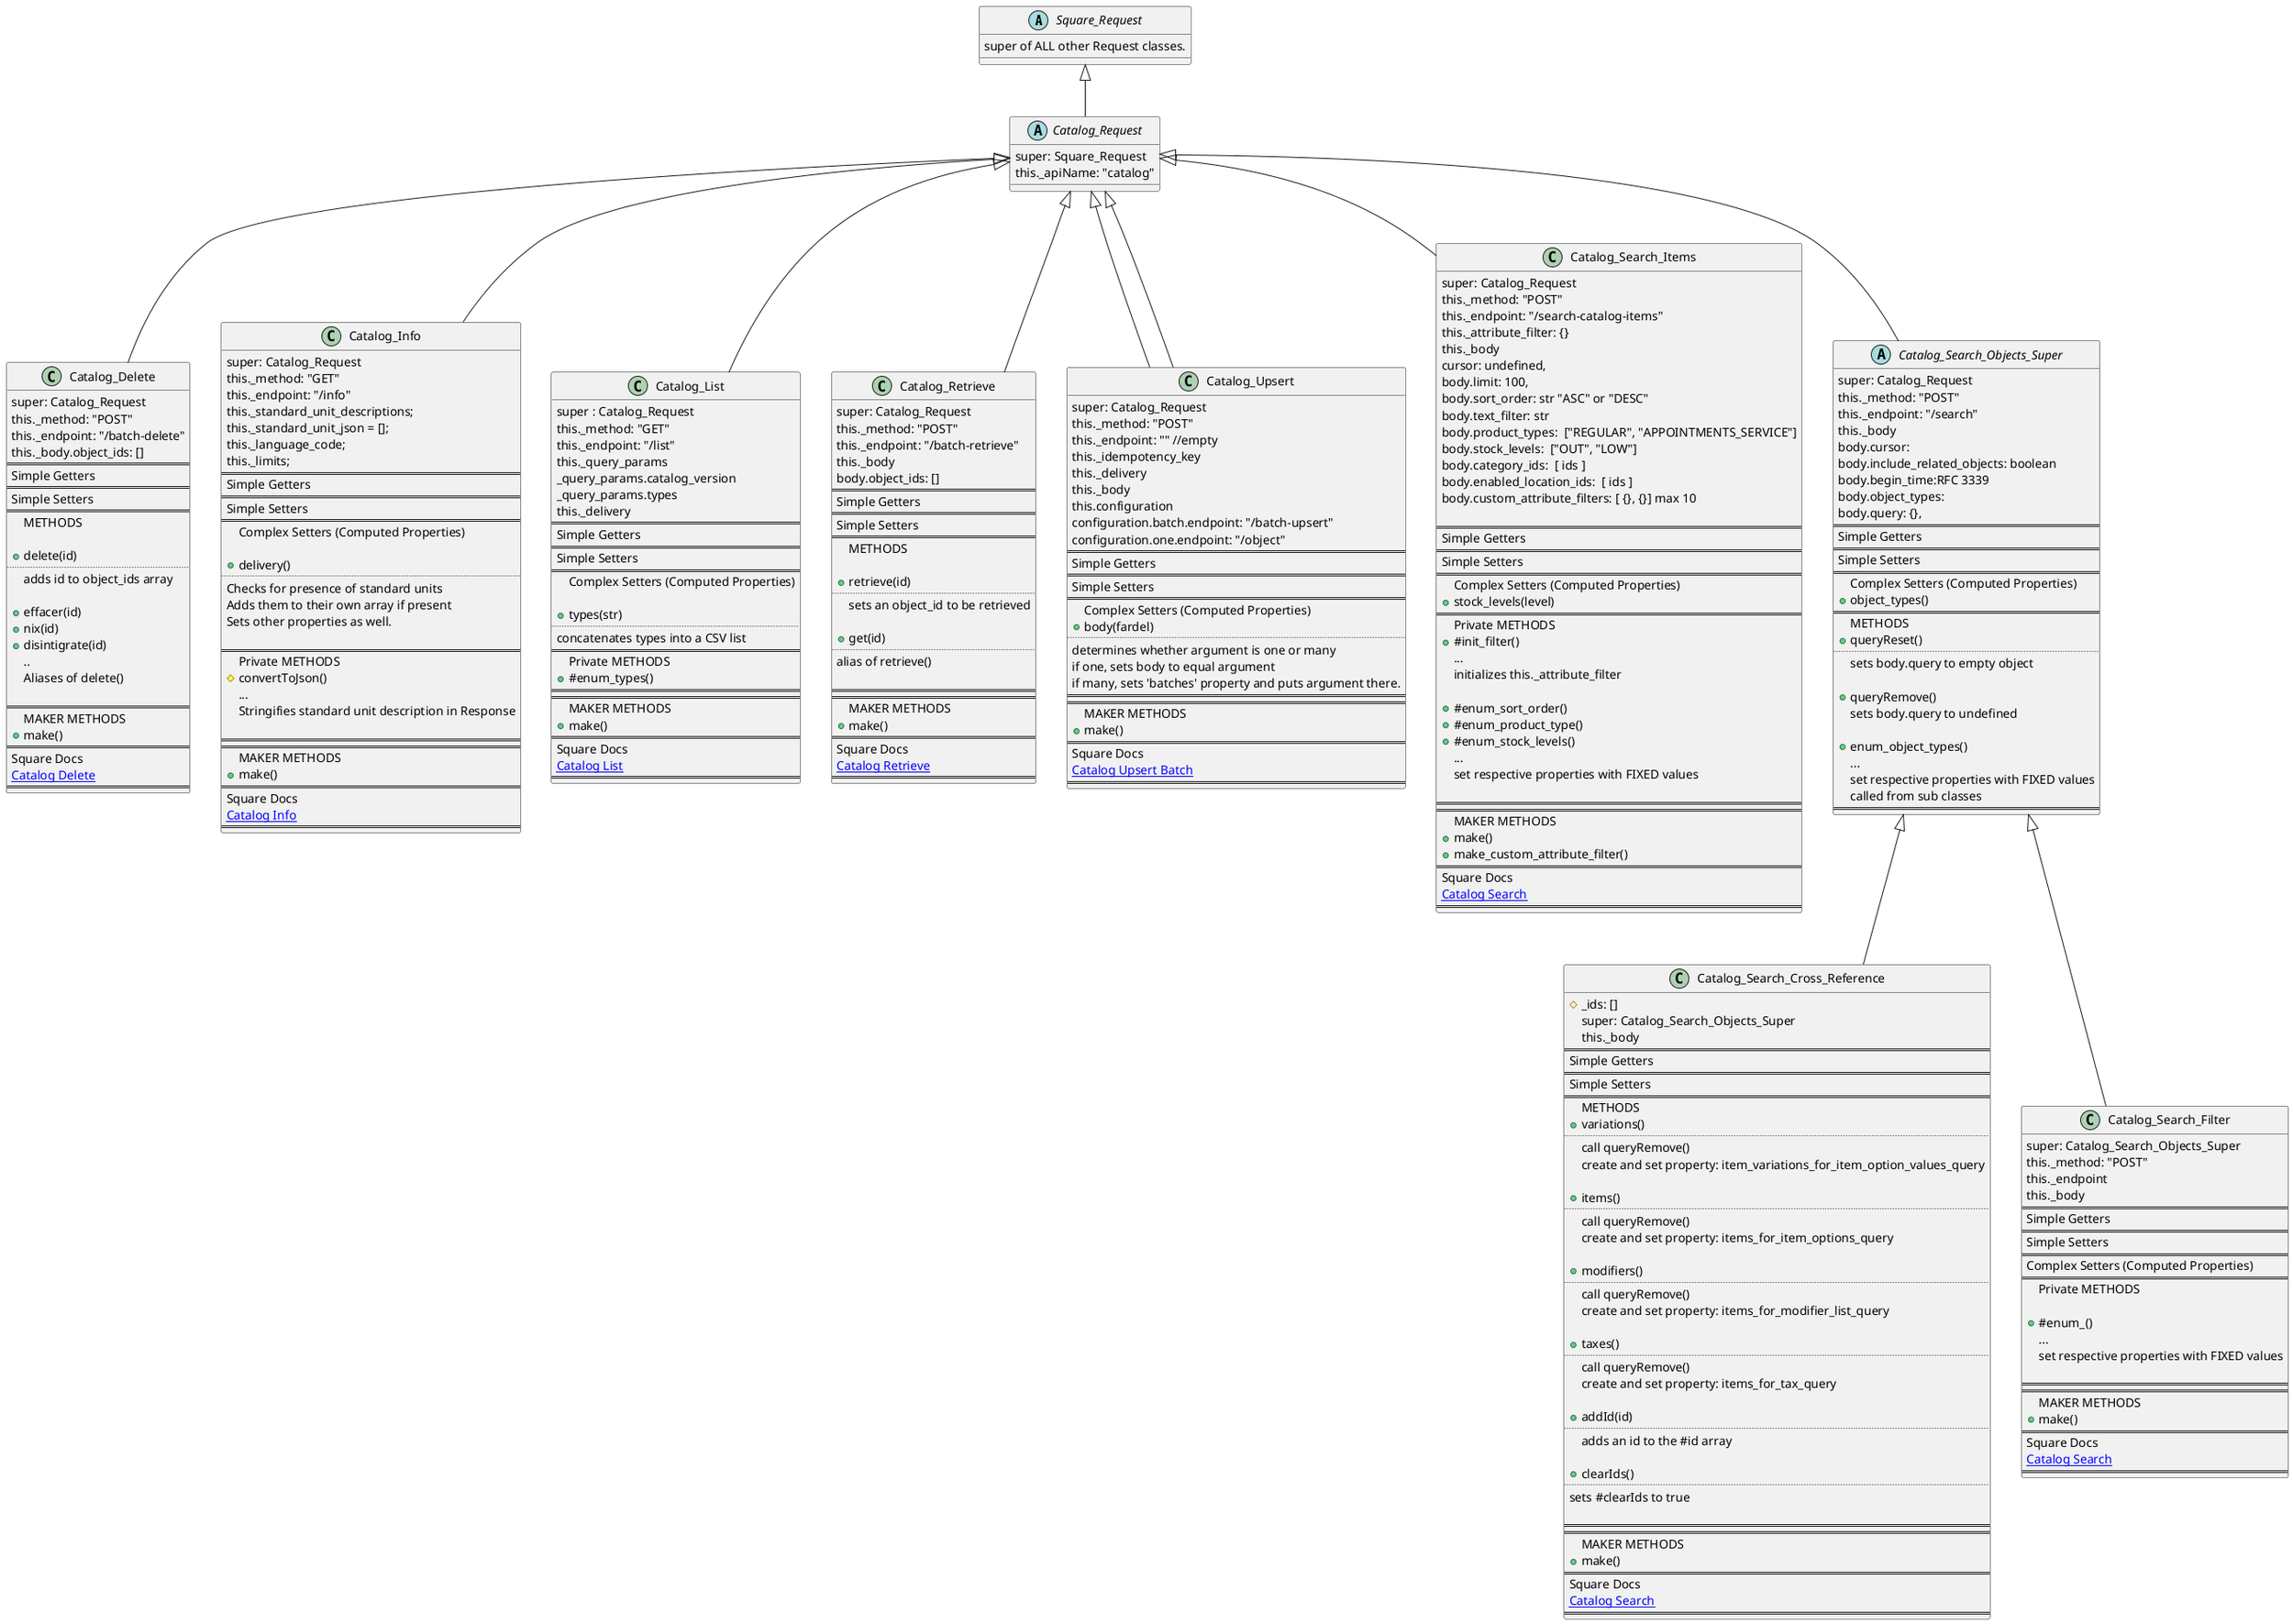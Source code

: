 @startuml
'https://plantuml.com/sequence-diagram
Square_Request <|-- Catalog_Request
Catalog_Request <|-- Catalog_Delete
Catalog_Request <|-- Catalog_Info
Catalog_Request <|-- Catalog_List
Catalog_Request <|-- Catalog_Retrieve
Catalog_Request <|-- Catalog_Upsert
Catalog_Request <|-- Catalog_Search_Items
Catalog_Request <|-- Catalog_Upsert
Catalog_Request <|-- Catalog_Search_Objects_Super
Catalog_Search_Objects_Super <|-- Catalog_Search_Cross_Reference
Catalog_Search_Objects_Super <|-- Catalog_Search_Filter

abstract class Square_Request{
super of ALL other Request classes.
}

abstract class Catalog_Request {
super: Square_Request
this._apiName: "catalog"
}

class Catalog_Delete {
super: Catalog_Request
this._method: "POST"
this._endpoint: "/batch-delete"
this._body.object_ids: []
==
Simple Getters
==
Simple Setters
==
METHODS

+delete(id)
..
adds id to object_ids array

+effacer(id)
+nix(id)
+disintigrate(id)
 ..
 Aliases of delete()

==
MAKER METHODS
+ make()
==
Square Docs
[[https://developer.squareup.com/reference/square/catalog-api/batch-delete-catalog-objects Catalog Delete]]
==
}

class Catalog_Info {
super: Catalog_Request
this._method: "GET"
this._endpoint: "/info"
this._standard_unit_descriptions;
this._standard_unit_json = [];
this._language_code;
this._limits;
==
Simple Getters
==
Simple Setters
==
Complex Setters (Computed Properties)

+ delivery()
..
Checks for presence of standard units
Adds them to their own array if present
Sets other properties as well.

==
Private METHODS
#convertToJson()
...
Stringifies standard unit description in Response

==
==
MAKER METHODS
+ make()
==
Square Docs
[[https://developer.squareup.com/reference/square/catalog-api/catalog-info Catalog Info]]
==
}


class Catalog_List {
super : Catalog_Request
this._method: "GET"
this._endpoint: "/list"
this._query_params
_query_params.catalog_version
_query_params.types
this._delivery
==
Simple Getters
==
Simple Setters
==
Complex Setters (Computed Properties)

+types(str)
..
concatenates types into a CSV list
==
Private METHODS
+#enum_types()
==
==
MAKER METHODS
+ make()
==
Square Docs
[[https://developer.squareup.com/reference/square/catalog-api/list-catalog Catalog List]]
==
}

class Catalog_Retrieve {
super: Catalog_Request
this._method: "POST"
this._endpoint: "/batch-retrieve"
this._body
body.object_ids: []
==
Simple Getters
==
Simple Setters
==
METHODS

+retrieve(id)
..
sets an object_id to be retrieved

+get(id)
..
alias of retrieve()

==
==
MAKER METHODS
+ make()
==
Square Docs
[[https://developer.squareup.com/reference/square/catalog-api/batch-retrieve-catalog-objects Catalog Retrieve]]
==
}

class Catalog_Search_Items{
super: Catalog_Request
this._method: "POST"
this._endpoint: "/search-catalog-items"
this._attribute_filter: {}
this._body
cursor: undefined,
body.limit: 100,
body.sort_order: str "ASC" or "DESC"
body.text_filter: str
body.product_types:  ["REGULAR", "APPOINTMENTS_SERVICE"]
body.stock_levels:  ["OUT", "LOW"]
body.category_ids:  [ ids ]
body.enabled_location_ids:  [ ids ]
body.custom_attribute_filters: [ {}, {}] max 10

==
Simple Getters
==
Simple Setters
==
Complex Setters (Computed Properties)
+ stock_levels(level)
==
Private METHODS
+#init_filter()
...
initializes this._attribute_filter

+#enum_sort_order()
+#enum_product_type()
+#enum_stock_levels()
...
set respective properties with FIXED values

==
==
MAKER METHODS
+ make()
+ make_custom_attribute_filter()
==
Square Docs
[[https://developer.squareup.com/reference/square/catalog-api/search-catalog-objects Catalog Search]]
==
}



class Catalog_Upsert {
super: Catalog_Request
this._method: "POST"
this._endpoint: "" //empty
this._idempotency_key
this._delivery
this._body
this.configuration
configuration.batch.endpoint: "/batch-upsert"
configuration.one.endpoint: "/object"
==
Simple Getters
==
Simple Setters
==
Complex Setters (Computed Properties)
+body(fardel)
..
determines whether argument is one or many
if one, sets body to equal argument
if many, sets 'batches' property and puts argument there.
==
==
MAKER METHODS
+ make()
==
Square Docs
[[https://developer.squareup.com/reference/square/catalog-api/batch-upsert-catalog-objects Catalog Upsert Batch]]
==
}







abstract class Catalog_Search_Objects_Super {
super: Catalog_Request
this._method: "POST"
this._endpoint: "/search"
this._body
body.cursor:
body.include_related_objects: boolean
body.begin_time:RFC 3339
body.object_types:
body.query: {},
==
Simple Getters
==
Simple Setters
==
Complex Setters (Computed Properties)
+ object_types()
==
METHODS
+queryReset()
..
sets body.query to empty object

+queryRemove()
sets body.query to undefined

+enum_object_types()
...
set respective properties with FIXED values
called from sub classes
==
}

class Catalog_Search_Cross_Reference{
#_ids: []
super: Catalog_Search_Objects_Super
this._body
==
Simple Getters
==
Simple Setters
==
METHODS
+variations()
..
call queryRemove()
create and set property: item_variations_for_item_option_values_query

+items()
..
call queryRemove()
create and set property: items_for_item_options_query

+modifiers()
..
call queryRemove()
create and set property: items_for_modifier_list_query

+taxes()
..
call queryRemove()
create and set property: items_for_tax_query

+addId(id)
..
adds an id to the #id array

+clearIds()
..
sets #clearIds to true

==
==
MAKER METHODS
+ make()
==
Square Docs
[[https://developer.squareup.com/reference/square/catalog-api/search-catalog-objects Catalog Search]]
==
}


class Catalog_Search_Filter {
super: Catalog_Search_Objects_Super
this._method: "POST"
this._endpoint
this._body
==
Simple Getters
==
Simple Setters
==
Complex Setters (Computed Properties)
==
Private METHODS

+#enum_()
...
set respective properties with FIXED values

==
==
MAKER METHODS
+ make()
==
Square Docs
[[https://developer.squareup.com/reference/square/catalog-api/search-catalog-objects Catalog Search]]
==
}


@enduml